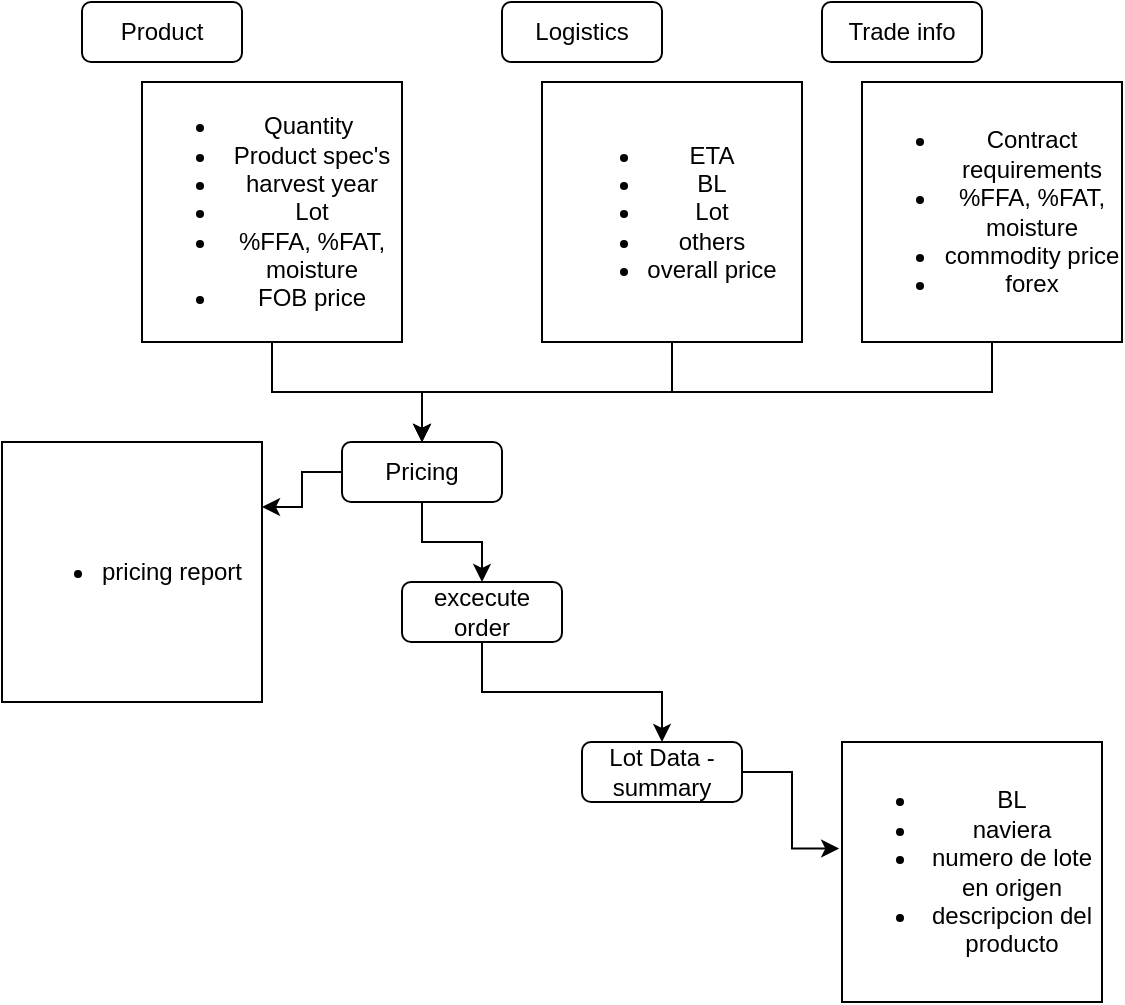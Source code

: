 <mxfile version="21.2.9" type="github">
  <diagram name="Pagina-1" id="H9MB-rJ6zWbWkaNWB4v-">
    <mxGraphModel dx="1050" dy="581" grid="1" gridSize="10" guides="1" tooltips="1" connect="1" arrows="1" fold="1" page="1" pageScale="1" pageWidth="827" pageHeight="1169" math="0" shadow="0">
      <root>
        <mxCell id="0" />
        <mxCell id="1" parent="0" />
        <mxCell id="u4X-cIX2msVJdHJX0t_1-1" value="Logistics" style="rounded=1;whiteSpace=wrap;html=1;" vertex="1" parent="1">
          <mxGeometry x="420" y="120" width="80" height="30" as="geometry" />
        </mxCell>
        <mxCell id="u4X-cIX2msVJdHJX0t_1-2" value="&lt;ul&gt;&lt;li&gt;BL&lt;/li&gt;&lt;li&gt;naviera&lt;/li&gt;&lt;li&gt;numero de lote en origen&lt;/li&gt;&lt;li&gt;descripcion del producto&lt;/li&gt;&lt;/ul&gt;" style="whiteSpace=wrap;html=1;aspect=fixed;" vertex="1" parent="1">
          <mxGeometry x="590" y="490" width="130" height="130" as="geometry" />
        </mxCell>
        <mxCell id="u4X-cIX2msVJdHJX0t_1-3" style="edgeStyle=orthogonalEdgeStyle;rounded=0;orthogonalLoop=1;jettySize=auto;html=1;exitX=0.5;exitY=1;exitDx=0;exitDy=0;entryX=0.5;entryY=0;entryDx=0;entryDy=0;" edge="1" parent="1" source="u4X-cIX2msVJdHJX0t_1-4" target="u4X-cIX2msVJdHJX0t_1-10">
          <mxGeometry relative="1" as="geometry" />
        </mxCell>
        <mxCell id="u4X-cIX2msVJdHJX0t_1-4" value="&lt;ul&gt;&lt;li&gt;ETA&lt;/li&gt;&lt;li&gt;BL&lt;/li&gt;&lt;li&gt;Lot&lt;/li&gt;&lt;li&gt;others&lt;/li&gt;&lt;li&gt;overall price&lt;/li&gt;&lt;/ul&gt;" style="whiteSpace=wrap;html=1;aspect=fixed;" vertex="1" parent="1">
          <mxGeometry x="440" y="160" width="130" height="130" as="geometry" />
        </mxCell>
        <mxCell id="u4X-cIX2msVJdHJX0t_1-5" value="Trade info" style="rounded=1;whiteSpace=wrap;html=1;" vertex="1" parent="1">
          <mxGeometry x="580" y="120" width="80" height="30" as="geometry" />
        </mxCell>
        <mxCell id="u4X-cIX2msVJdHJX0t_1-6" style="edgeStyle=orthogonalEdgeStyle;rounded=0;orthogonalLoop=1;jettySize=auto;html=1;exitX=0.5;exitY=1;exitDx=0;exitDy=0;entryX=0.5;entryY=0;entryDx=0;entryDy=0;" edge="1" parent="1" source="u4X-cIX2msVJdHJX0t_1-7" target="u4X-cIX2msVJdHJX0t_1-10">
          <mxGeometry relative="1" as="geometry" />
        </mxCell>
        <mxCell id="u4X-cIX2msVJdHJX0t_1-7" value="&lt;ul&gt;&lt;li&gt;Contract requirements&lt;/li&gt;&lt;li style=&quot;border-color: var(--border-color);&quot;&gt;%FFA, %FAT, moisture&lt;/li&gt;&lt;li&gt;commodity price&lt;/li&gt;&lt;li&gt;forex&lt;/li&gt;&lt;/ul&gt;" style="whiteSpace=wrap;html=1;aspect=fixed;" vertex="1" parent="1">
          <mxGeometry x="600" y="160" width="130" height="130" as="geometry" />
        </mxCell>
        <mxCell id="u4X-cIX2msVJdHJX0t_1-8" style="edgeStyle=orthogonalEdgeStyle;rounded=0;orthogonalLoop=1;jettySize=auto;html=1;exitX=0;exitY=0.5;exitDx=0;exitDy=0;entryX=1;entryY=0.25;entryDx=0;entryDy=0;" edge="1" parent="1" source="u4X-cIX2msVJdHJX0t_1-10" target="u4X-cIX2msVJdHJX0t_1-16">
          <mxGeometry relative="1" as="geometry" />
        </mxCell>
        <mxCell id="u4X-cIX2msVJdHJX0t_1-9" style="edgeStyle=orthogonalEdgeStyle;rounded=0;orthogonalLoop=1;jettySize=auto;html=1;exitX=0.5;exitY=1;exitDx=0;exitDy=0;entryX=0.5;entryY=0;entryDx=0;entryDy=0;" edge="1" parent="1" source="u4X-cIX2msVJdHJX0t_1-10" target="u4X-cIX2msVJdHJX0t_1-18">
          <mxGeometry relative="1" as="geometry" />
        </mxCell>
        <mxCell id="u4X-cIX2msVJdHJX0t_1-10" value="Pricing" style="rounded=1;whiteSpace=wrap;html=1;" vertex="1" parent="1">
          <mxGeometry x="340" y="340" width="80" height="30" as="geometry" />
        </mxCell>
        <mxCell id="u4X-cIX2msVJdHJX0t_1-11" style="edgeStyle=orthogonalEdgeStyle;rounded=0;orthogonalLoop=1;jettySize=auto;html=1;exitX=1;exitY=0.5;exitDx=0;exitDy=0;entryX=-0.011;entryY=0.41;entryDx=0;entryDy=0;entryPerimeter=0;" edge="1" parent="1" source="u4X-cIX2msVJdHJX0t_1-12" target="u4X-cIX2msVJdHJX0t_1-2">
          <mxGeometry relative="1" as="geometry" />
        </mxCell>
        <mxCell id="u4X-cIX2msVJdHJX0t_1-12" value="Lot Data - summary" style="rounded=1;whiteSpace=wrap;html=1;" vertex="1" parent="1">
          <mxGeometry x="460" y="490" width="80" height="30" as="geometry" />
        </mxCell>
        <mxCell id="u4X-cIX2msVJdHJX0t_1-13" value="Product" style="rounded=1;whiteSpace=wrap;html=1;" vertex="1" parent="1">
          <mxGeometry x="210" y="120" width="80" height="30" as="geometry" />
        </mxCell>
        <mxCell id="u4X-cIX2msVJdHJX0t_1-14" style="edgeStyle=orthogonalEdgeStyle;rounded=0;orthogonalLoop=1;jettySize=auto;html=1;exitX=0.5;exitY=1;exitDx=0;exitDy=0;entryX=0.5;entryY=0;entryDx=0;entryDy=0;" edge="1" parent="1" source="u4X-cIX2msVJdHJX0t_1-15" target="u4X-cIX2msVJdHJX0t_1-10">
          <mxGeometry relative="1" as="geometry" />
        </mxCell>
        <mxCell id="u4X-cIX2msVJdHJX0t_1-15" value="&lt;ul&gt;&lt;li&gt;Quantity&amp;nbsp;&lt;/li&gt;&lt;li&gt;Product spec&#39;s&lt;/li&gt;&lt;li&gt;harvest year&lt;/li&gt;&lt;li&gt;Lot&lt;/li&gt;&lt;li style=&quot;border-color: var(--border-color);&quot;&gt;%FFA, %FAT, moisture&lt;/li&gt;&lt;li&gt;FOB price&lt;/li&gt;&lt;/ul&gt;" style="whiteSpace=wrap;html=1;aspect=fixed;" vertex="1" parent="1">
          <mxGeometry x="240" y="160" width="130" height="130" as="geometry" />
        </mxCell>
        <mxCell id="u4X-cIX2msVJdHJX0t_1-16" value="&lt;ul&gt;&lt;li&gt;pricing report&lt;/li&gt;&lt;/ul&gt;" style="whiteSpace=wrap;html=1;aspect=fixed;" vertex="1" parent="1">
          <mxGeometry x="170" y="340" width="130" height="130" as="geometry" />
        </mxCell>
        <mxCell id="u4X-cIX2msVJdHJX0t_1-17" style="edgeStyle=orthogonalEdgeStyle;rounded=0;orthogonalLoop=1;jettySize=auto;html=1;exitX=0.5;exitY=1;exitDx=0;exitDy=0;entryX=0.5;entryY=0;entryDx=0;entryDy=0;" edge="1" parent="1" source="u4X-cIX2msVJdHJX0t_1-18" target="u4X-cIX2msVJdHJX0t_1-12">
          <mxGeometry relative="1" as="geometry" />
        </mxCell>
        <mxCell id="u4X-cIX2msVJdHJX0t_1-18" value="excecute order" style="rounded=1;whiteSpace=wrap;html=1;" vertex="1" parent="1">
          <mxGeometry x="370" y="410" width="80" height="30" as="geometry" />
        </mxCell>
      </root>
    </mxGraphModel>
  </diagram>
</mxfile>
